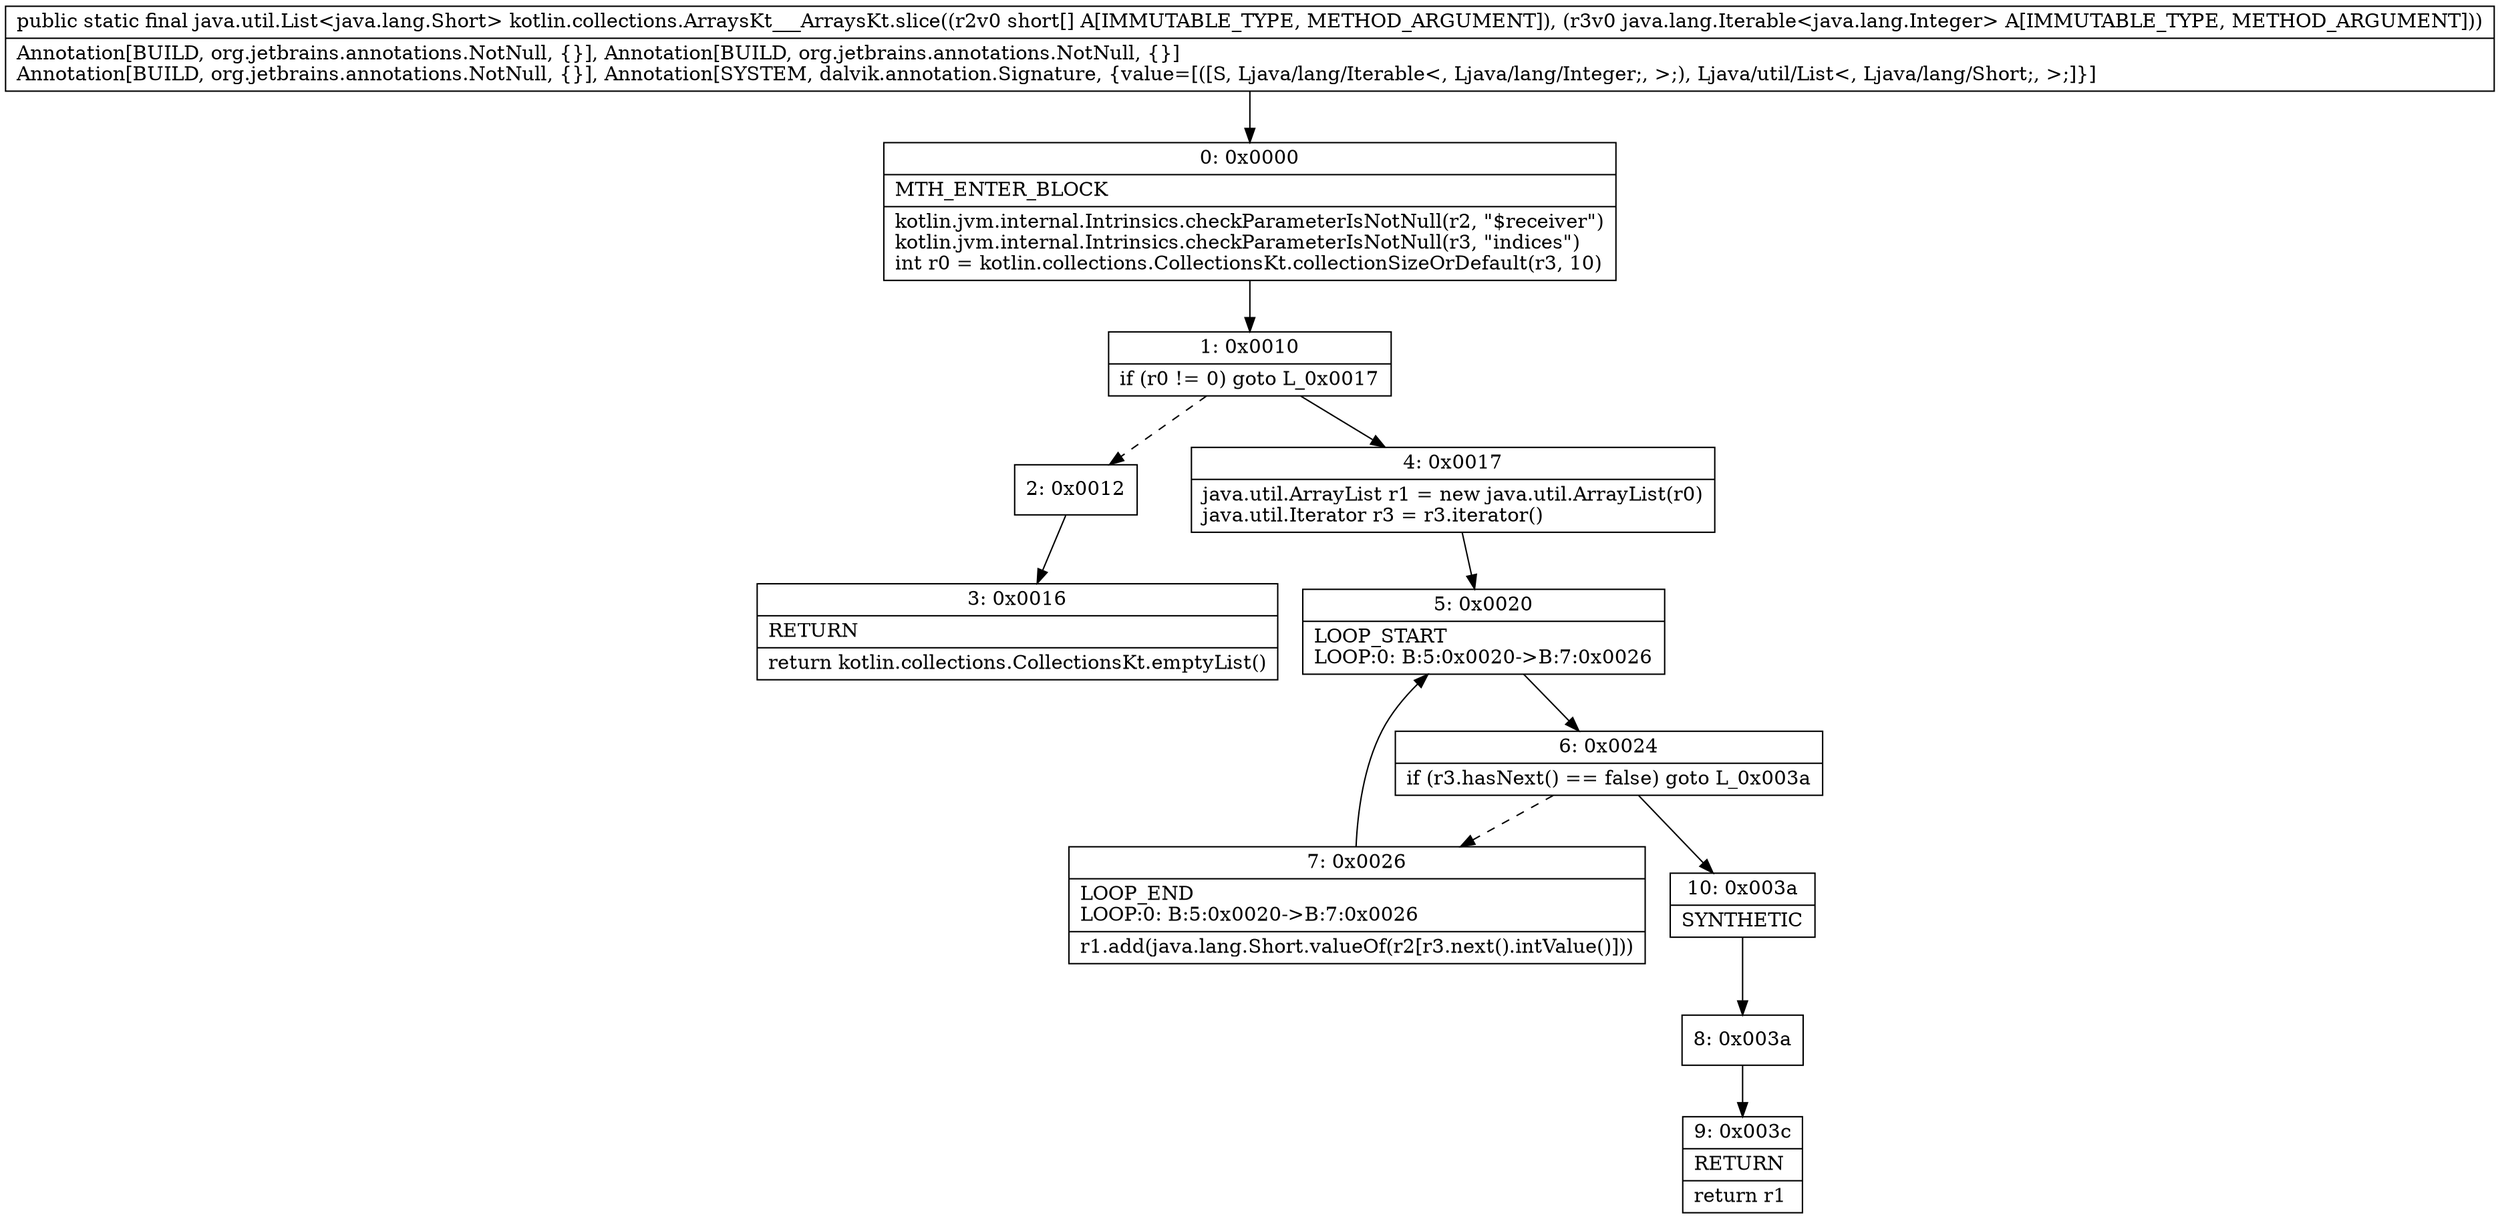 digraph "CFG forkotlin.collections.ArraysKt___ArraysKt.slice([SLjava\/lang\/Iterable;)Ljava\/util\/List;" {
Node_0 [shape=record,label="{0\:\ 0x0000|MTH_ENTER_BLOCK\l|kotlin.jvm.internal.Intrinsics.checkParameterIsNotNull(r2, \"$receiver\")\lkotlin.jvm.internal.Intrinsics.checkParameterIsNotNull(r3, \"indices\")\lint r0 = kotlin.collections.CollectionsKt.collectionSizeOrDefault(r3, 10)\l}"];
Node_1 [shape=record,label="{1\:\ 0x0010|if (r0 != 0) goto L_0x0017\l}"];
Node_2 [shape=record,label="{2\:\ 0x0012}"];
Node_3 [shape=record,label="{3\:\ 0x0016|RETURN\l|return kotlin.collections.CollectionsKt.emptyList()\l}"];
Node_4 [shape=record,label="{4\:\ 0x0017|java.util.ArrayList r1 = new java.util.ArrayList(r0)\ljava.util.Iterator r3 = r3.iterator()\l}"];
Node_5 [shape=record,label="{5\:\ 0x0020|LOOP_START\lLOOP:0: B:5:0x0020\-\>B:7:0x0026\l}"];
Node_6 [shape=record,label="{6\:\ 0x0024|if (r3.hasNext() == false) goto L_0x003a\l}"];
Node_7 [shape=record,label="{7\:\ 0x0026|LOOP_END\lLOOP:0: B:5:0x0020\-\>B:7:0x0026\l|r1.add(java.lang.Short.valueOf(r2[r3.next().intValue()]))\l}"];
Node_8 [shape=record,label="{8\:\ 0x003a}"];
Node_9 [shape=record,label="{9\:\ 0x003c|RETURN\l|return r1\l}"];
Node_10 [shape=record,label="{10\:\ 0x003a|SYNTHETIC\l}"];
MethodNode[shape=record,label="{public static final java.util.List\<java.lang.Short\> kotlin.collections.ArraysKt___ArraysKt.slice((r2v0 short[] A[IMMUTABLE_TYPE, METHOD_ARGUMENT]), (r3v0 java.lang.Iterable\<java.lang.Integer\> A[IMMUTABLE_TYPE, METHOD_ARGUMENT]))  | Annotation[BUILD, org.jetbrains.annotations.NotNull, \{\}], Annotation[BUILD, org.jetbrains.annotations.NotNull, \{\}]\lAnnotation[BUILD, org.jetbrains.annotations.NotNull, \{\}], Annotation[SYSTEM, dalvik.annotation.Signature, \{value=[([S, Ljava\/lang\/Iterable\<, Ljava\/lang\/Integer;, \>;), Ljava\/util\/List\<, Ljava\/lang\/Short;, \>;]\}]\l}"];
MethodNode -> Node_0;
Node_0 -> Node_1;
Node_1 -> Node_2[style=dashed];
Node_1 -> Node_4;
Node_2 -> Node_3;
Node_4 -> Node_5;
Node_5 -> Node_6;
Node_6 -> Node_7[style=dashed];
Node_6 -> Node_10;
Node_7 -> Node_5;
Node_8 -> Node_9;
Node_10 -> Node_8;
}

